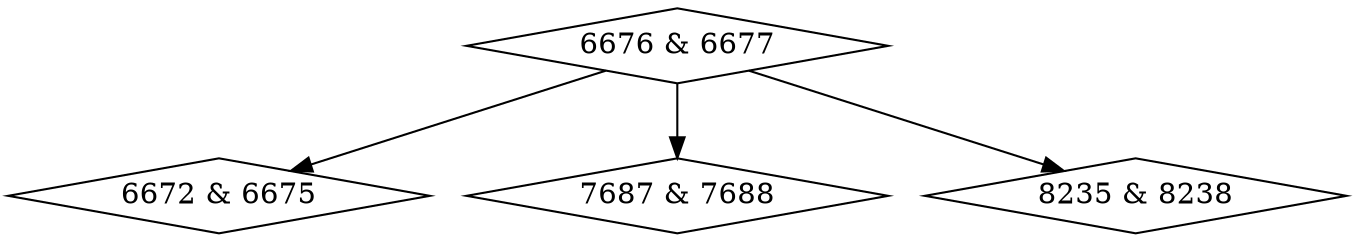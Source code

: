 digraph {
0 [label = "6672 & 6675", shape = diamond];
1 [label = "6676 & 6677", shape = diamond];
2 [label = "7687 & 7688", shape = diamond];
3 [label = "8235 & 8238", shape = diamond];
1->0;
1->2;
1->3;
}
